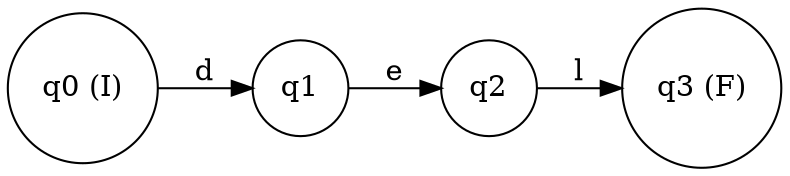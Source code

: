 digraph finite_state_machine {
rankdir=LR;
node [shape = circle];
q0 [label="q0 (I)"];
q1 [label="q1"];
q2 [label="q2"];
q3 [label="q3 (F)"];
q0 -> q1 [label="d"];
q1 -> q2 [label="e"];
q2 -> q3 [label="l"];
}